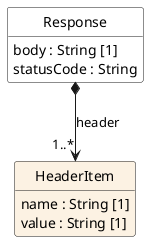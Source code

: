 @startuml
hide circle
hide methods
hide stereotype
show <<Enumeration>> stereotype
skinparam class {
   BackgroundColor<<Enumeration>> #E6F5F7
   BackgroundColor<<Ref>> #FFFFE0
   BackgroundColor<<Pivot>> #FFFFFFF
   BackgroundColor<<SimpleType>> #E2F0DA
   BackgroundColor #FCF2E3
}

class Response <<Pivot>> {
    body : String [1]
    statusCode : String
}

class HeaderItem  {
    name : String [1]
    value : String [1]
}

Response *-->  "1..*" HeaderItem : header

@enduml